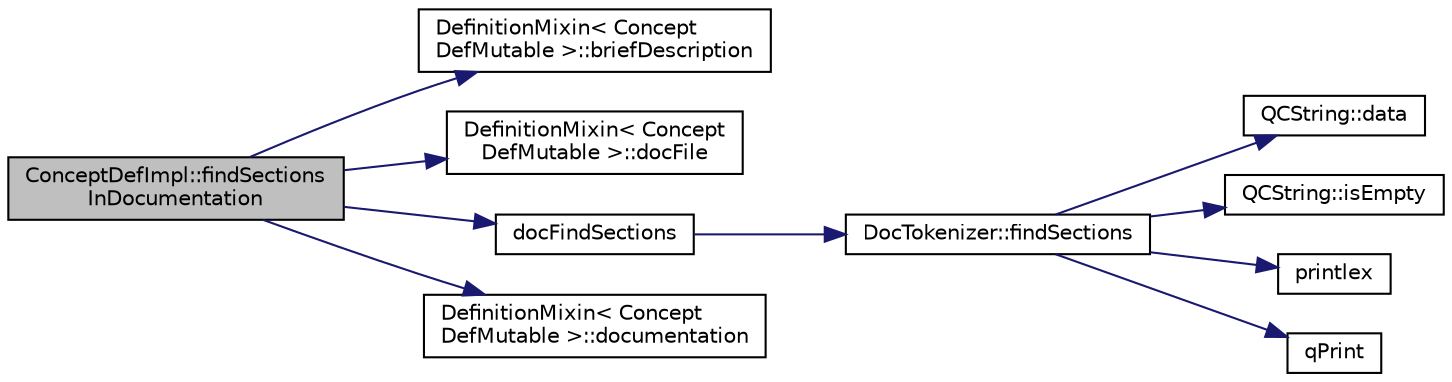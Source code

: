 digraph "ConceptDefImpl::findSectionsInDocumentation"
{
 // LATEX_PDF_SIZE
  edge [fontname="Helvetica",fontsize="10",labelfontname="Helvetica",labelfontsize="10"];
  node [fontname="Helvetica",fontsize="10",shape=record];
  rankdir="LR";
  Node1 [label="ConceptDefImpl::findSections\lInDocumentation",height=0.2,width=0.4,color="black", fillcolor="grey75", style="filled", fontcolor="black",tooltip=" "];
  Node1 -> Node2 [color="midnightblue",fontsize="10",style="solid"];
  Node2 [label="DefinitionMixin\< Concept\lDefMutable \>::briefDescription",height=0.2,width=0.4,color="black", fillcolor="white", style="filled",URL="$classDefinitionMixin.html#a62a7618b7129cf1043daf2dc9dd0e9f5",tooltip=" "];
  Node1 -> Node3 [color="midnightblue",fontsize="10",style="solid"];
  Node3 [label="DefinitionMixin\< Concept\lDefMutable \>::docFile",height=0.2,width=0.4,color="black", fillcolor="white", style="filled",URL="$classDefinitionMixin.html#aa4a1c87da4e1756ef87f739147186f19",tooltip=" "];
  Node1 -> Node4 [color="midnightblue",fontsize="10",style="solid"];
  Node4 [label="docFindSections",height=0.2,width=0.4,color="black", fillcolor="white", style="filled",URL="$docparser_8cpp.html#a0fc0d3e4ca95dd0dc254d0efb1fd045a",tooltip=" "];
  Node4 -> Node5 [color="midnightblue",fontsize="10",style="solid"];
  Node5 [label="DocTokenizer::findSections",height=0.2,width=0.4,color="black", fillcolor="white", style="filled",URL="$classDocTokenizer.html#a640bce791d53e83dcbd47f7ab01620e8",tooltip=" "];
  Node5 -> Node6 [color="midnightblue",fontsize="10",style="solid"];
  Node6 [label="QCString::data",height=0.2,width=0.4,color="black", fillcolor="white", style="filled",URL="$classQCString.html#ac3aa3ac1a1c36d3305eba22a2eb0d098",tooltip=" "];
  Node5 -> Node7 [color="midnightblue",fontsize="10",style="solid"];
  Node7 [label="QCString::isEmpty",height=0.2,width=0.4,color="black", fillcolor="white", style="filled",URL="$classQCString.html#a621c4090d69ad7d05ef8e5234376c3d8",tooltip=" "];
  Node5 -> Node8 [color="midnightblue",fontsize="10",style="solid"];
  Node8 [label="printlex",height=0.2,width=0.4,color="black", fillcolor="white", style="filled",URL="$message_8cpp.html#afeaf3cf484d932b2198498b3209f7e03",tooltip=" "];
  Node5 -> Node9 [color="midnightblue",fontsize="10",style="solid"];
  Node9 [label="qPrint",height=0.2,width=0.4,color="black", fillcolor="white", style="filled",URL="$qcstring_8h.html#a9851ebb5ae2f65b4d2b1d08421edbfd2",tooltip=" "];
  Node1 -> Node10 [color="midnightblue",fontsize="10",style="solid"];
  Node10 [label="DefinitionMixin\< Concept\lDefMutable \>::documentation",height=0.2,width=0.4,color="black", fillcolor="white", style="filled",URL="$classDefinitionMixin.html#a74d143629acf0185d67c889465406bda",tooltip=" "];
}
